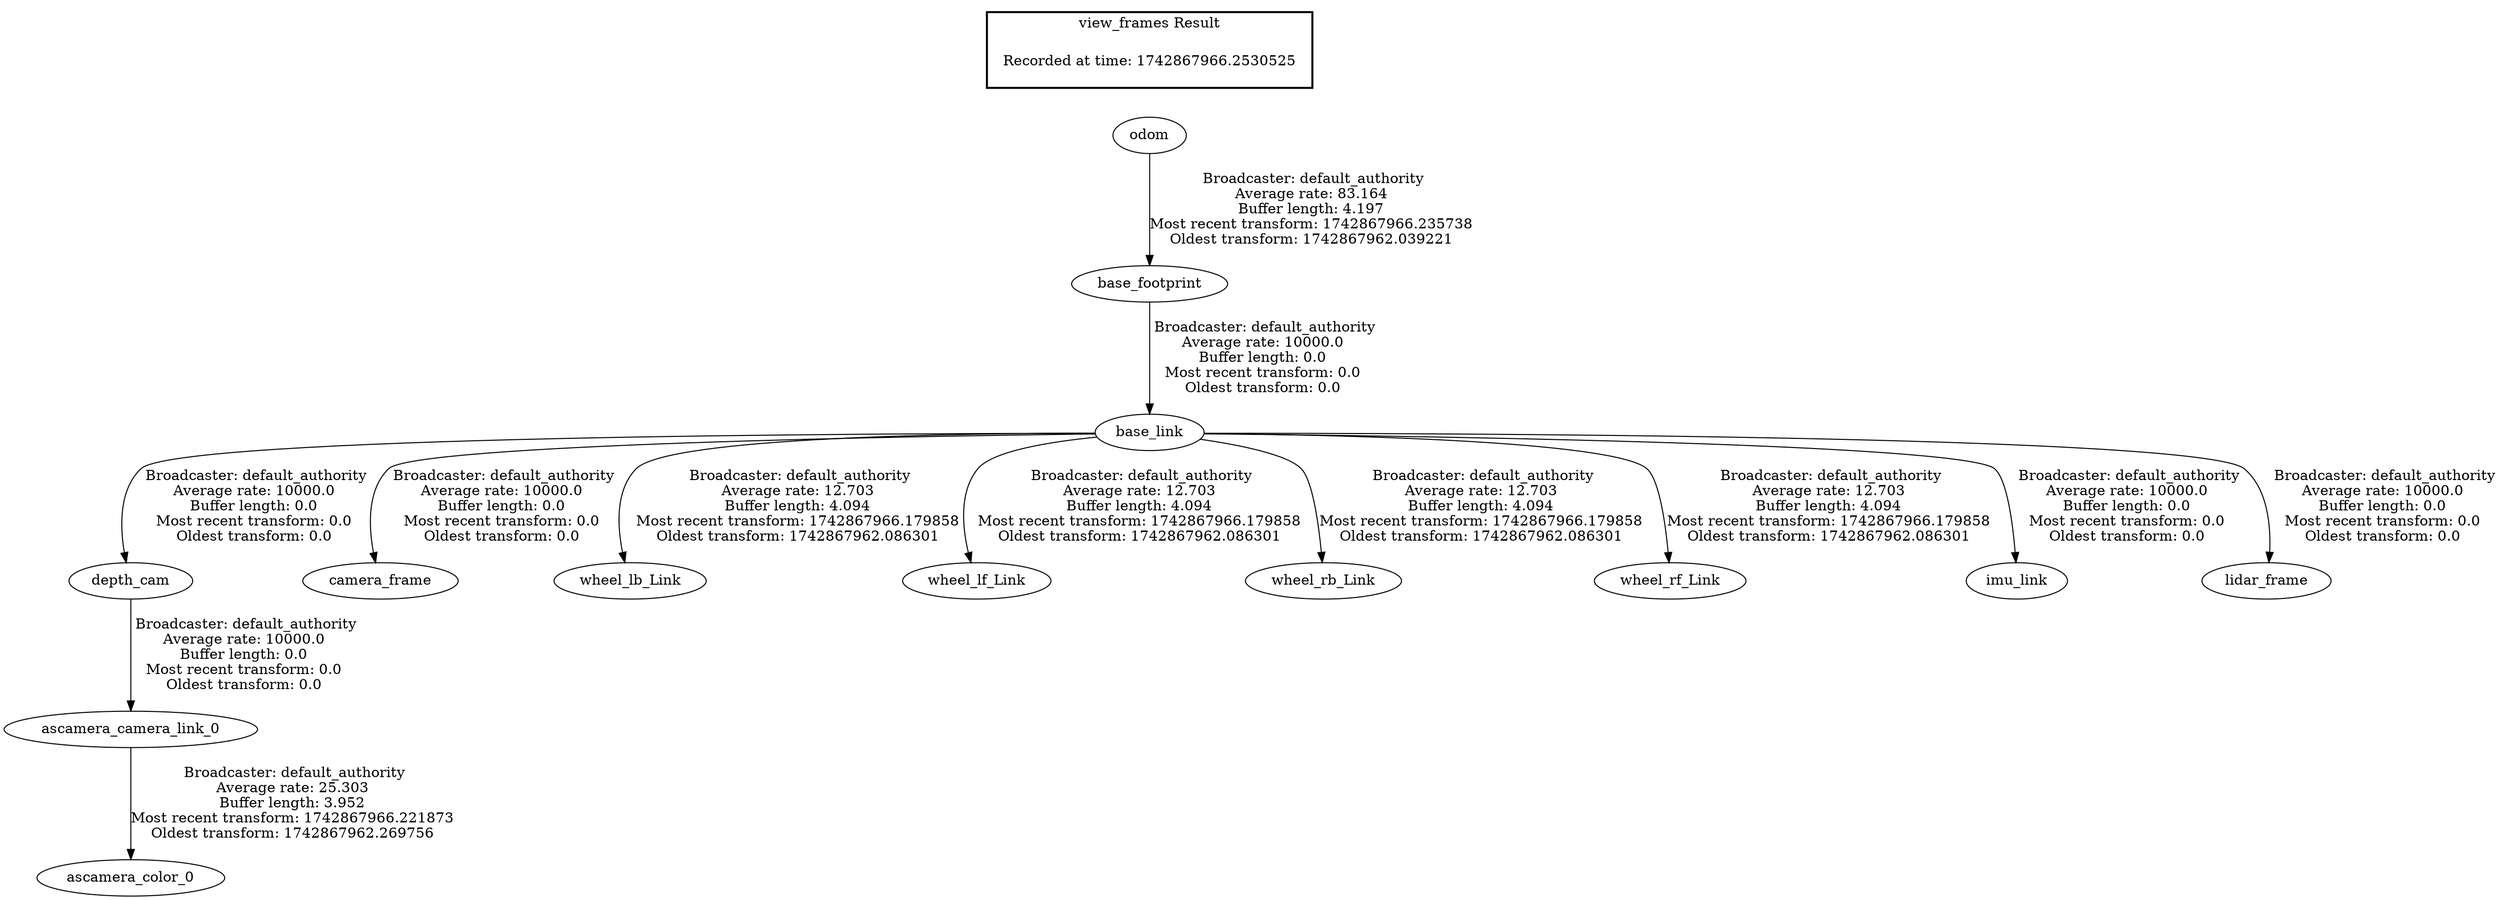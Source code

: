 digraph G {
"ascamera_camera_link_0" -> "ascamera_color_0"[label=" Broadcaster: default_authority\nAverage rate: 25.303\nBuffer length: 3.952\nMost recent transform: 1742867966.221873\nOldest transform: 1742867962.269756\n"];
"depth_cam" -> "ascamera_camera_link_0"[label=" Broadcaster: default_authority\nAverage rate: 10000.0\nBuffer length: 0.0\nMost recent transform: 0.0\nOldest transform: 0.0\n"];
"base_link" -> "camera_frame"[label=" Broadcaster: default_authority\nAverage rate: 10000.0\nBuffer length: 0.0\nMost recent transform: 0.0\nOldest transform: 0.0\n"];
"base_footprint" -> "base_link"[label=" Broadcaster: default_authority\nAverage rate: 10000.0\nBuffer length: 0.0\nMost recent transform: 0.0\nOldest transform: 0.0\n"];
"base_link" -> "depth_cam"[label=" Broadcaster: default_authority\nAverage rate: 10000.0\nBuffer length: 0.0\nMost recent transform: 0.0\nOldest transform: 0.0\n"];
"odom" -> "base_footprint"[label=" Broadcaster: default_authority\nAverage rate: 83.164\nBuffer length: 4.197\nMost recent transform: 1742867966.235738\nOldest transform: 1742867962.039221\n"];
"base_link" -> "wheel_lb_Link"[label=" Broadcaster: default_authority\nAverage rate: 12.703\nBuffer length: 4.094\nMost recent transform: 1742867966.179858\nOldest transform: 1742867962.086301\n"];
"base_link" -> "wheel_lf_Link"[label=" Broadcaster: default_authority\nAverage rate: 12.703\nBuffer length: 4.094\nMost recent transform: 1742867966.179858\nOldest transform: 1742867962.086301\n"];
"base_link" -> "wheel_rb_Link"[label=" Broadcaster: default_authority\nAverage rate: 12.703\nBuffer length: 4.094\nMost recent transform: 1742867966.179858\nOldest transform: 1742867962.086301\n"];
"base_link" -> "wheel_rf_Link"[label=" Broadcaster: default_authority\nAverage rate: 12.703\nBuffer length: 4.094\nMost recent transform: 1742867966.179858\nOldest transform: 1742867962.086301\n"];
"base_link" -> "imu_link"[label=" Broadcaster: default_authority\nAverage rate: 10000.0\nBuffer length: 0.0\nMost recent transform: 0.0\nOldest transform: 0.0\n"];
"base_link" -> "lidar_frame"[label=" Broadcaster: default_authority\nAverage rate: 10000.0\nBuffer length: 0.0\nMost recent transform: 0.0\nOldest transform: 0.0\n"];
edge [style=invis];
 subgraph cluster_legend { style=bold; color=black; label ="view_frames Result";
"Recorded at time: 1742867966.2530525"[ shape=plaintext ] ;
}->"odom";
}